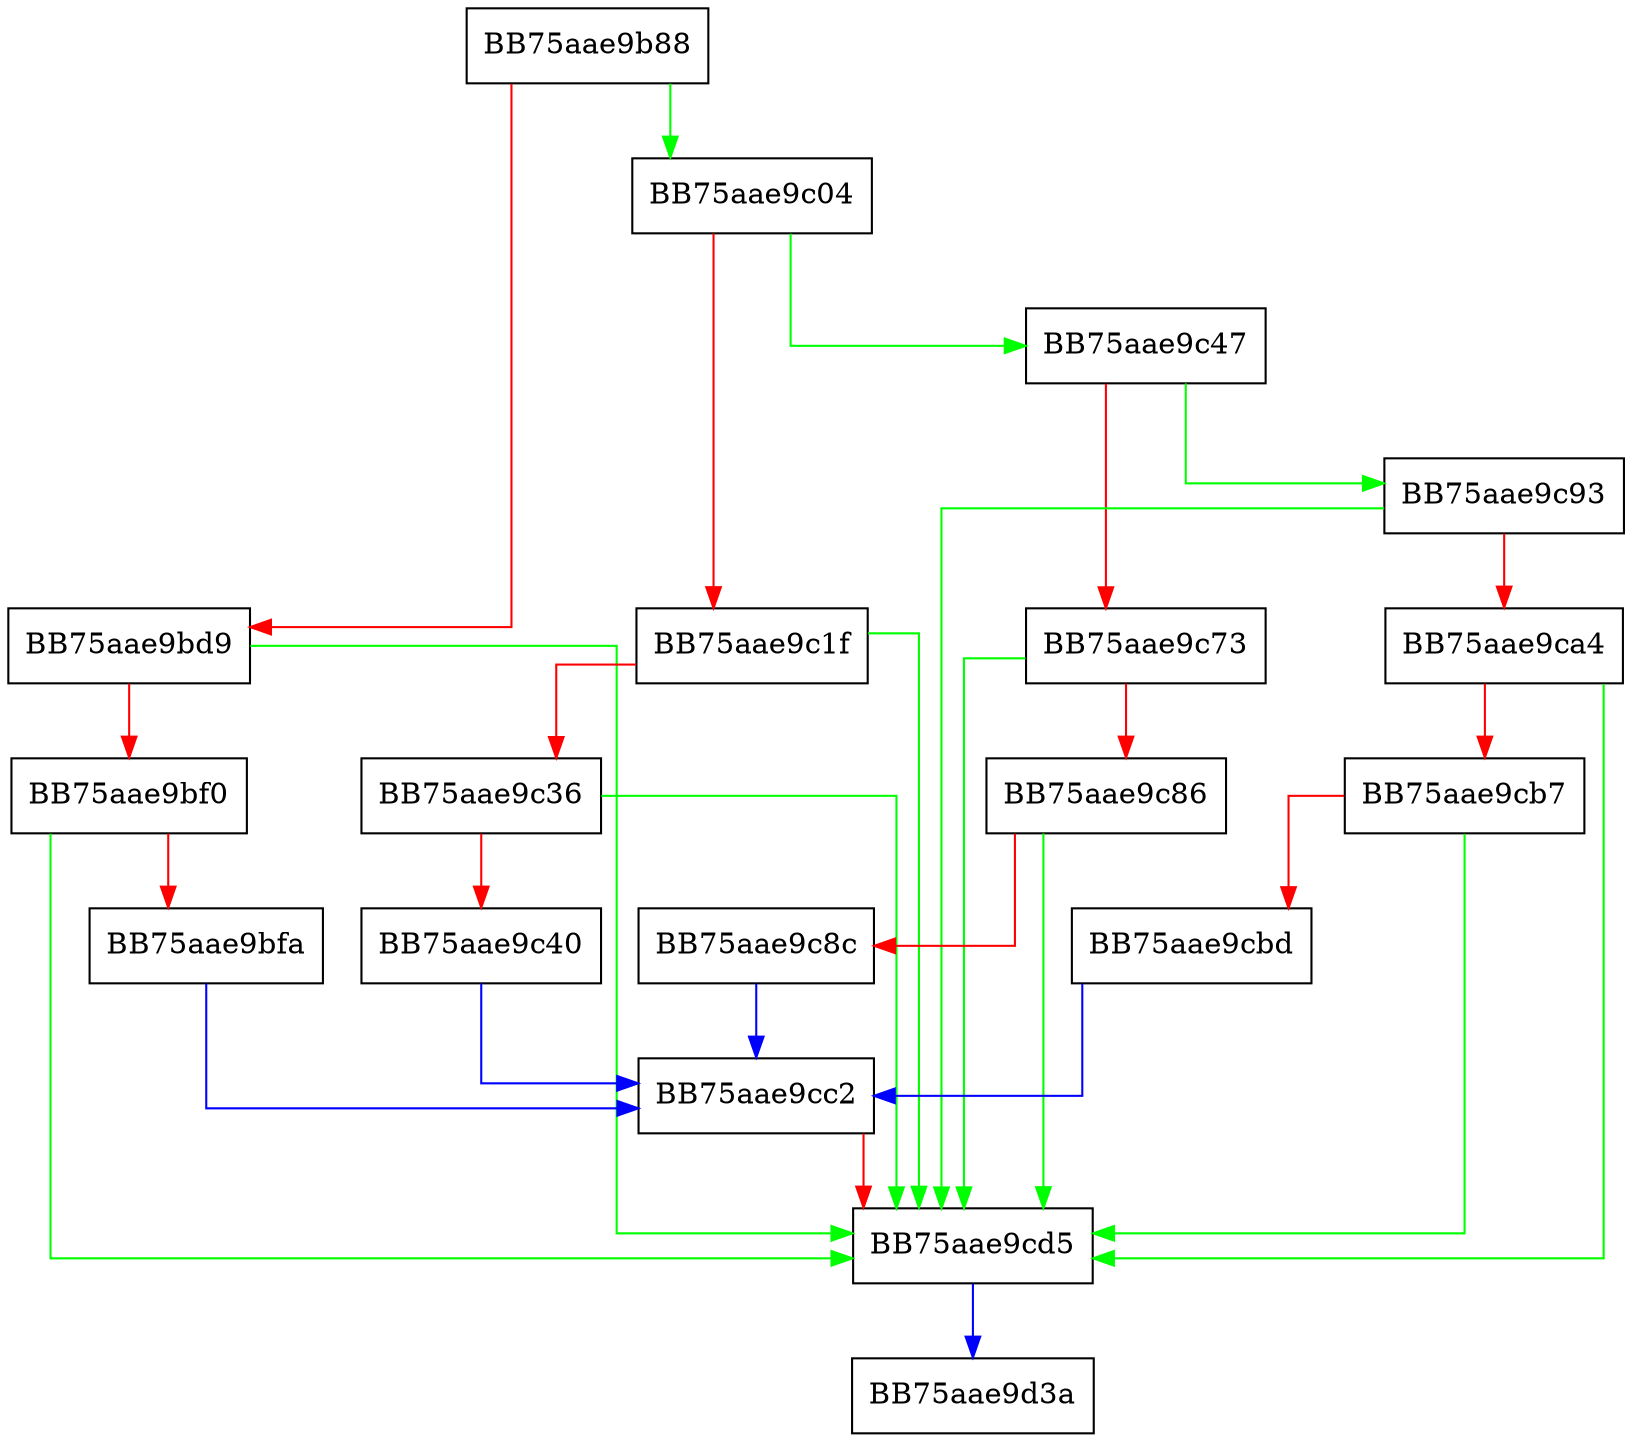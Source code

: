 digraph TrySendResponseTimeoutBmReport {
  node [shape="box"];
  graph [splines=ortho];
  BB75aae9b88 -> BB75aae9c04 [color="green"];
  BB75aae9b88 -> BB75aae9bd9 [color="red"];
  BB75aae9bd9 -> BB75aae9cd5 [color="green"];
  BB75aae9bd9 -> BB75aae9bf0 [color="red"];
  BB75aae9bf0 -> BB75aae9cd5 [color="green"];
  BB75aae9bf0 -> BB75aae9bfa [color="red"];
  BB75aae9bfa -> BB75aae9cc2 [color="blue"];
  BB75aae9c04 -> BB75aae9c47 [color="green"];
  BB75aae9c04 -> BB75aae9c1f [color="red"];
  BB75aae9c1f -> BB75aae9cd5 [color="green"];
  BB75aae9c1f -> BB75aae9c36 [color="red"];
  BB75aae9c36 -> BB75aae9cd5 [color="green"];
  BB75aae9c36 -> BB75aae9c40 [color="red"];
  BB75aae9c40 -> BB75aae9cc2 [color="blue"];
  BB75aae9c47 -> BB75aae9c93 [color="green"];
  BB75aae9c47 -> BB75aae9c73 [color="red"];
  BB75aae9c73 -> BB75aae9cd5 [color="green"];
  BB75aae9c73 -> BB75aae9c86 [color="red"];
  BB75aae9c86 -> BB75aae9cd5 [color="green"];
  BB75aae9c86 -> BB75aae9c8c [color="red"];
  BB75aae9c8c -> BB75aae9cc2 [color="blue"];
  BB75aae9c93 -> BB75aae9cd5 [color="green"];
  BB75aae9c93 -> BB75aae9ca4 [color="red"];
  BB75aae9ca4 -> BB75aae9cd5 [color="green"];
  BB75aae9ca4 -> BB75aae9cb7 [color="red"];
  BB75aae9cb7 -> BB75aae9cd5 [color="green"];
  BB75aae9cb7 -> BB75aae9cbd [color="red"];
  BB75aae9cbd -> BB75aae9cc2 [color="blue"];
  BB75aae9cc2 -> BB75aae9cd5 [color="red"];
  BB75aae9cd5 -> BB75aae9d3a [color="blue"];
}